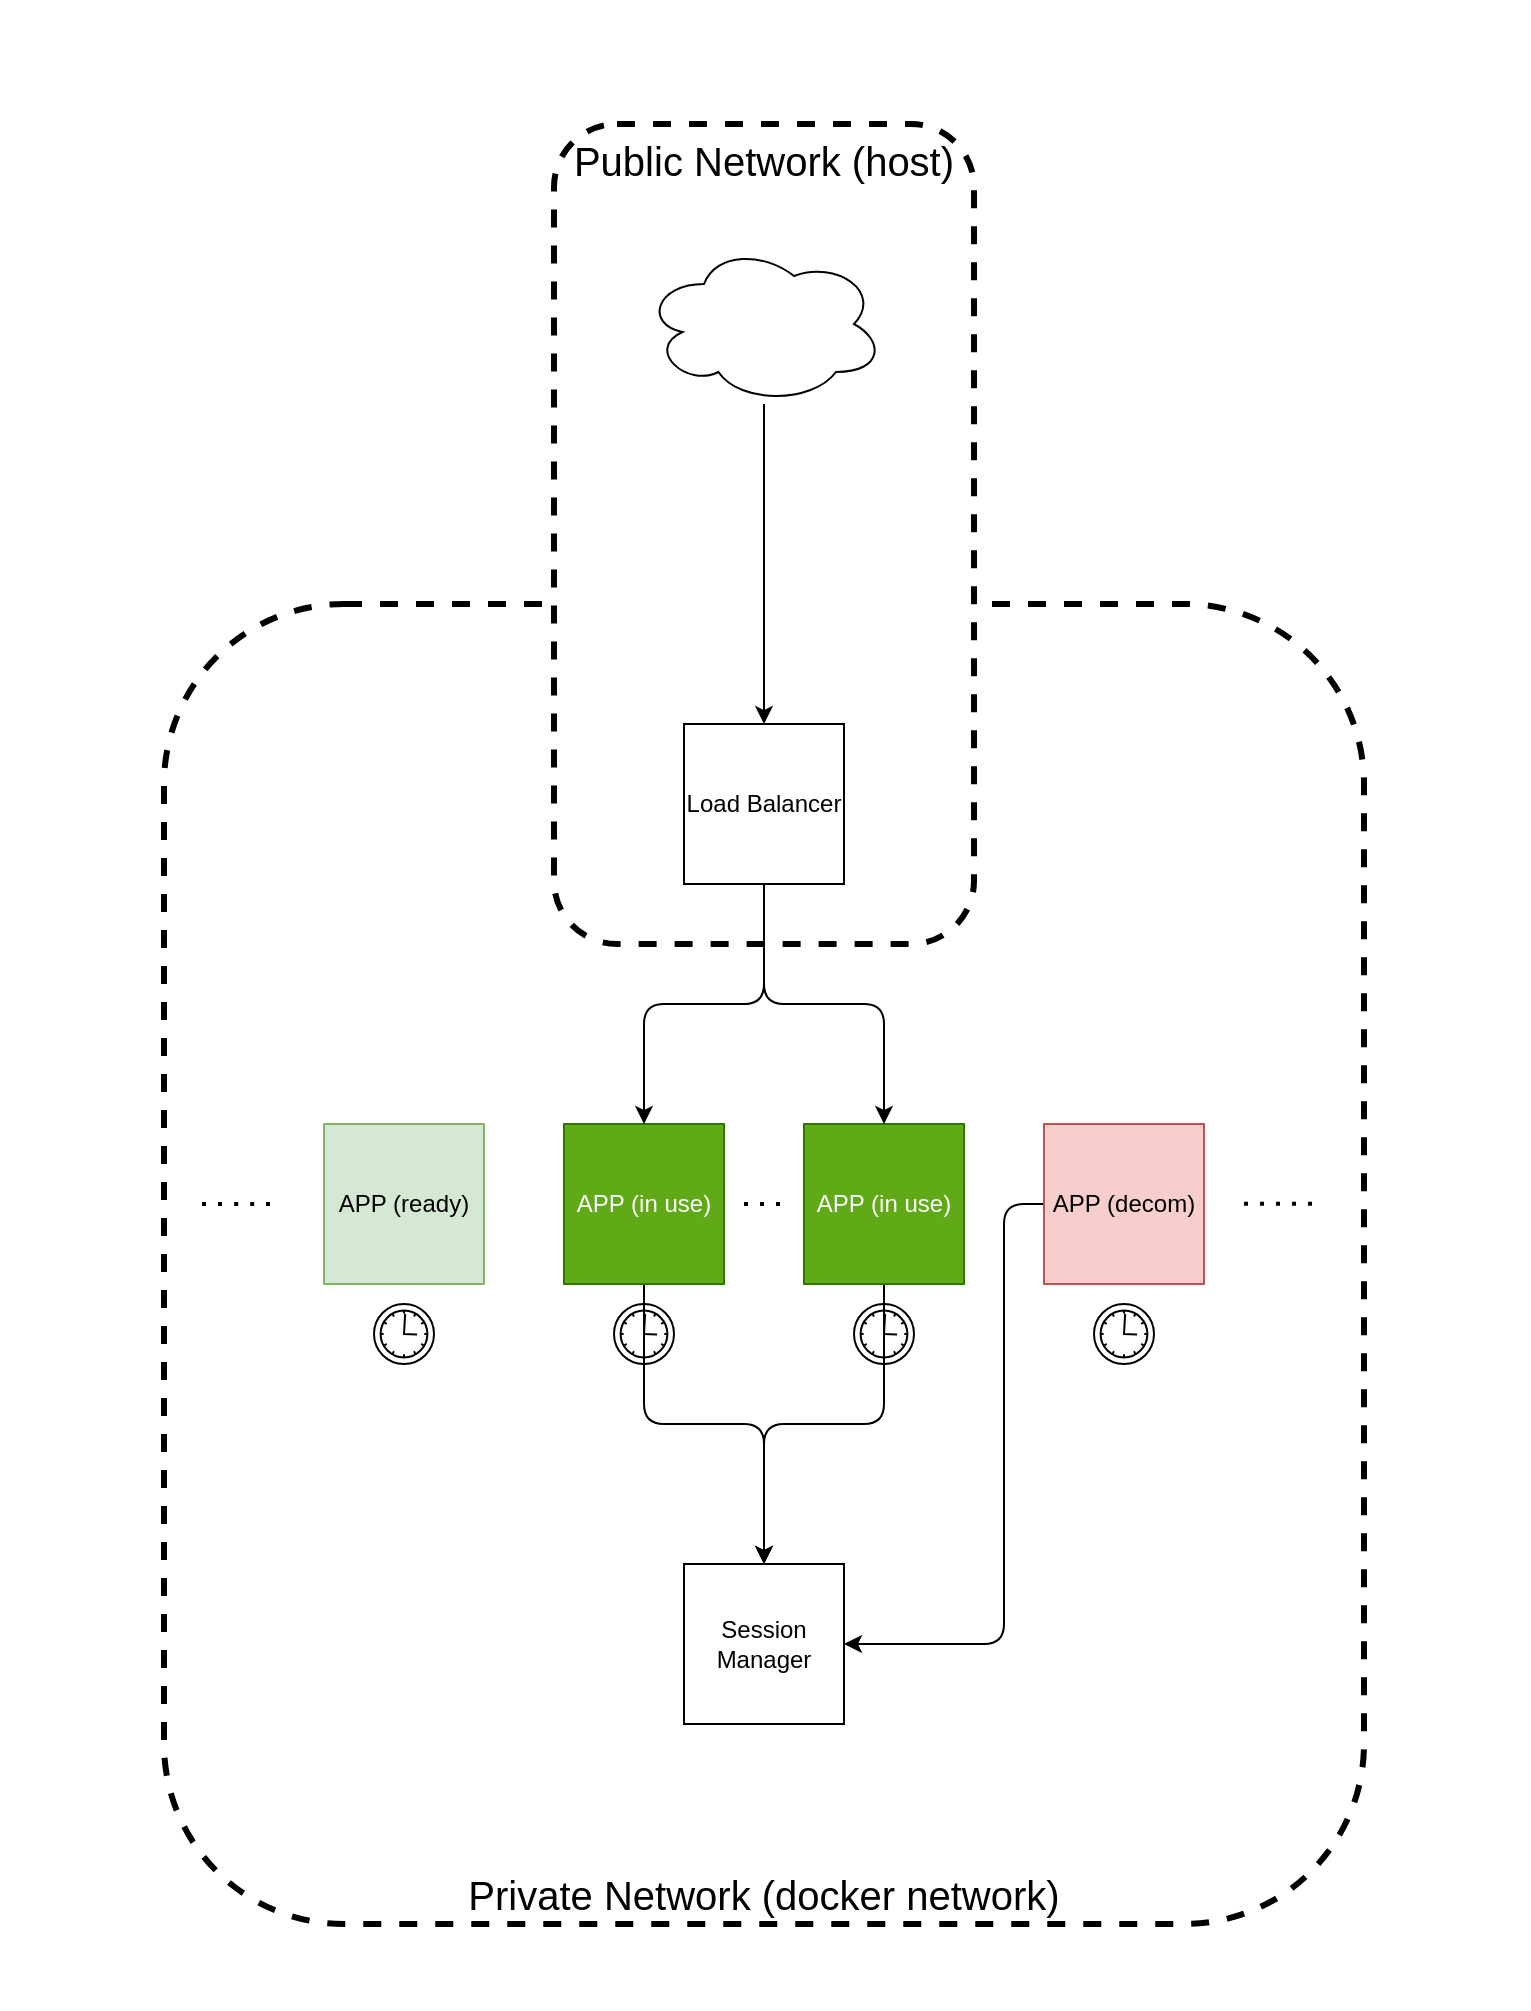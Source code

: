 <mxfile version="14.5.1" type="device"><diagram id="zVY0fz2RJDPYVW82ctbJ" name="Page-1"><mxGraphModel dx="2272" dy="1952" grid="1" gridSize="10" guides="1" tooltips="1" connect="1" arrows="1" fold="1" page="1" pageScale="1" pageWidth="850" pageHeight="1100" math="0" shadow="0"><root><mxCell id="0"/><mxCell id="1" parent="0"/><mxCell id="NYN0_TqmlVX_RKUfnRcA-24" value="Private Network (docker network)" style="rounded=1;whiteSpace=wrap;html=1;verticalAlign=bottom;fontSize=20;dashed=1;strokeWidth=3;" parent="1" vertex="1"><mxGeometry y="260" width="600" height="660" as="geometry"/></mxCell><mxCell id="NYN0_TqmlVX_RKUfnRcA-26" value="Public Network (host)" style="rounded=1;whiteSpace=wrap;html=1;fontSize=20;dashed=1;strokeWidth=3;verticalAlign=top;" parent="1" vertex="1"><mxGeometry x="195" y="20" width="210" height="410" as="geometry"/></mxCell><mxCell id="NYN0_TqmlVX_RKUfnRcA-3" value="" style="shape=mxgraph.bpmn.shape;html=1;verticalLabelPosition=bottom;labelBackgroundColor=#ffffff;verticalAlign=top;align=center;perimeter=ellipsePerimeter;outlineConnect=0;outline=eventInt;symbol=timer;" parent="1" vertex="1"><mxGeometry x="105" y="610" width="30" height="30" as="geometry"/></mxCell><mxCell id="NYN0_TqmlVX_RKUfnRcA-4" value="APP (ready)" style="rounded=0;whiteSpace=wrap;html=1;fillColor=#d5e8d4;strokeColor=#82b366;" parent="1" vertex="1"><mxGeometry x="80" y="520" width="80" height="80" as="geometry"/></mxCell><mxCell id="NYN0_TqmlVX_RKUfnRcA-12" value="" style="shape=mxgraph.bpmn.shape;html=1;verticalLabelPosition=bottom;labelBackgroundColor=#ffffff;verticalAlign=top;align=center;perimeter=ellipsePerimeter;outlineConnect=0;outline=eventInt;symbol=timer;" parent="1" vertex="1"><mxGeometry x="225" y="610" width="30" height="30" as="geometry"/></mxCell><mxCell id="NYN0_TqmlVX_RKUfnRcA-32" style="edgeStyle=orthogonalEdgeStyle;rounded=1;orthogonalLoop=1;jettySize=auto;html=1;entryX=0.5;entryY=0;entryDx=0;entryDy=0;fontSize=20;" parent="1" source="NYN0_TqmlVX_RKUfnRcA-13" target="NYN0_TqmlVX_RKUfnRcA-28" edge="1"><mxGeometry relative="1" as="geometry"/></mxCell><mxCell id="NYN0_TqmlVX_RKUfnRcA-13" value="APP (in use)" style="rounded=0;whiteSpace=wrap;html=1;fillColor=#60a917;strokeColor=#2D7600;fontColor=#ffffff;" parent="1" vertex="1"><mxGeometry x="200" y="520" width="80" height="80" as="geometry"/></mxCell><mxCell id="NYN0_TqmlVX_RKUfnRcA-14" value="" style="shape=mxgraph.bpmn.shape;html=1;verticalLabelPosition=bottom;labelBackgroundColor=#ffffff;verticalAlign=top;align=center;perimeter=ellipsePerimeter;outlineConnect=0;outline=eventInt;symbol=timer;" parent="1" vertex="1"><mxGeometry x="345" y="610" width="30" height="30" as="geometry"/></mxCell><mxCell id="NYN0_TqmlVX_RKUfnRcA-33" style="edgeStyle=orthogonalEdgeStyle;rounded=1;orthogonalLoop=1;jettySize=auto;html=1;entryX=0.5;entryY=0;entryDx=0;entryDy=0;fontSize=20;" parent="1" source="NYN0_TqmlVX_RKUfnRcA-15" target="NYN0_TqmlVX_RKUfnRcA-28" edge="1"><mxGeometry relative="1" as="geometry"/></mxCell><mxCell id="NYN0_TqmlVX_RKUfnRcA-15" value="APP (in use)" style="rounded=0;whiteSpace=wrap;html=1;fillColor=#60a917;strokeColor=#2D7600;fontColor=#ffffff;" parent="1" vertex="1"><mxGeometry x="320" y="520" width="80" height="80" as="geometry"/></mxCell><mxCell id="NYN0_TqmlVX_RKUfnRcA-16" value="" style="shape=mxgraph.bpmn.shape;html=1;verticalLabelPosition=bottom;labelBackgroundColor=#ffffff;verticalAlign=top;align=center;perimeter=ellipsePerimeter;outlineConnect=0;outline=eventInt;symbol=timer;" parent="1" vertex="1"><mxGeometry x="465" y="610" width="30" height="30" as="geometry"/></mxCell><mxCell id="NYN0_TqmlVX_RKUfnRcA-34" style="edgeStyle=orthogonalEdgeStyle;rounded=1;orthogonalLoop=1;jettySize=auto;html=1;entryX=1;entryY=0.5;entryDx=0;entryDy=0;fontSize=20;" parent="1" source="NYN0_TqmlVX_RKUfnRcA-17" target="NYN0_TqmlVX_RKUfnRcA-28" edge="1"><mxGeometry relative="1" as="geometry"><Array as="points"><mxPoint x="420" y="560"/><mxPoint x="420" y="780"/></Array></mxGeometry></mxCell><mxCell id="NYN0_TqmlVX_RKUfnRcA-17" value="APP (decom)" style="rounded=0;whiteSpace=wrap;html=1;fillColor=#f8cecc;strokeColor=#b85450;" parent="1" vertex="1"><mxGeometry x="440" y="520" width="80" height="80" as="geometry"/></mxCell><mxCell id="NYN0_TqmlVX_RKUfnRcA-21" style="edgeStyle=orthogonalEdgeStyle;rounded=1;orthogonalLoop=1;jettySize=auto;html=1;entryX=0.5;entryY=0;entryDx=0;entryDy=0;" parent="1" source="NYN0_TqmlVX_RKUfnRcA-19" target="NYN0_TqmlVX_RKUfnRcA-13" edge="1"><mxGeometry relative="1" as="geometry"/></mxCell><mxCell id="NYN0_TqmlVX_RKUfnRcA-22" style="edgeStyle=orthogonalEdgeStyle;rounded=1;orthogonalLoop=1;jettySize=auto;html=1;" parent="1" source="NYN0_TqmlVX_RKUfnRcA-19" target="NYN0_TqmlVX_RKUfnRcA-15" edge="1"><mxGeometry relative="1" as="geometry"/></mxCell><mxCell id="NYN0_TqmlVX_RKUfnRcA-19" value="Load Balancer" style="rounded=0;whiteSpace=wrap;html=1;" parent="1" vertex="1"><mxGeometry x="260" y="320" width="80" height="80" as="geometry"/></mxCell><mxCell id="NYN0_TqmlVX_RKUfnRcA-27" style="edgeStyle=orthogonalEdgeStyle;rounded=1;orthogonalLoop=1;jettySize=auto;html=1;entryX=0.5;entryY=0;entryDx=0;entryDy=0;fontSize=20;" parent="1" source="NYN0_TqmlVX_RKUfnRcA-25" target="NYN0_TqmlVX_RKUfnRcA-19" edge="1"><mxGeometry relative="1" as="geometry"/></mxCell><mxCell id="NYN0_TqmlVX_RKUfnRcA-25" value="" style="ellipse;shape=cloud;whiteSpace=wrap;html=1;fontSize=20;" parent="1" vertex="1"><mxGeometry x="240" y="80" width="120" height="80" as="geometry"/></mxCell><mxCell id="NYN0_TqmlVX_RKUfnRcA-28" value="Session Manager" style="rounded=0;whiteSpace=wrap;html=1;" parent="1" vertex="1"><mxGeometry x="260" y="740" width="80" height="80" as="geometry"/></mxCell><mxCell id="NYN0_TqmlVX_RKUfnRcA-35" value="" style="endArrow=none;dashed=1;html=1;dashPattern=1 3;strokeWidth=2;fontSize=20;" parent="1" edge="1"><mxGeometry width="50" height="50" relative="1" as="geometry"><mxPoint x="19" y="560" as="sourcePoint"/><mxPoint x="59" y="560" as="targetPoint"/><Array as="points"><mxPoint x="40" y="560"/></Array></mxGeometry></mxCell><mxCell id="NYN0_TqmlVX_RKUfnRcA-36" value="" style="endArrow=none;dashed=1;html=1;dashPattern=1 3;strokeWidth=2;fontSize=20;" parent="1" edge="1"><mxGeometry width="50" height="50" relative="1" as="geometry"><mxPoint x="540" y="559.86" as="sourcePoint"/><mxPoint x="580" y="559.86" as="targetPoint"/></mxGeometry></mxCell><mxCell id="NYN0_TqmlVX_RKUfnRcA-37" value="" style="endArrow=none;dashed=1;html=1;dashPattern=1 3;strokeWidth=2;fontSize=20;" parent="1" edge="1"><mxGeometry width="50" height="50" relative="1" as="geometry"><mxPoint x="290" y="560" as="sourcePoint"/><mxPoint x="310" y="560" as="targetPoint"/></mxGeometry></mxCell><mxCell id="sXslEZ6DnmHiPZKjeSvh-1" value="" style="endArrow=none;html=1;strokeColor=#FFFFFF;strokeWidth=3;" edge="1" parent="1"><mxGeometry width="50" height="50" relative="1" as="geometry"><mxPoint x="-80" y="960" as="sourcePoint"/><mxPoint x="680" y="960" as="targetPoint"/></mxGeometry></mxCell><mxCell id="sXslEZ6DnmHiPZKjeSvh-2" value="" style="endArrow=none;html=1;strokeColor=#FFFFFF;strokeWidth=3;" edge="1" parent="1"><mxGeometry width="50" height="50" relative="1" as="geometry"><mxPoint x="680" y="-40" as="sourcePoint"/><mxPoint x="680" y="960" as="targetPoint"/></mxGeometry></mxCell></root></mxGraphModel></diagram></mxfile>